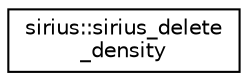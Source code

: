 digraph "Graphical Class Hierarchy"
{
 // INTERACTIVE_SVG=YES
  edge [fontname="Helvetica",fontsize="10",labelfontname="Helvetica",labelfontsize="10"];
  node [fontname="Helvetica",fontsize="10",shape=record];
  rankdir="LR";
  Node1 [label="sirius::sirius_delete\l_density",height=0.2,width=0.4,color="black", fillcolor="white", style="filled",URL="$interfacesirius_1_1sirius__delete__density.html"];
}
